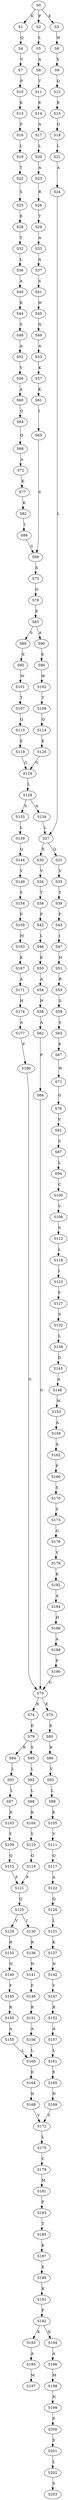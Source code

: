 strict digraph  {
	S0 -> S1 [ label = K ];
	S0 -> S2 [ label = P ];
	S0 -> S3 [ label = E ];
	S1 -> S4 [ label = Q ];
	S2 -> S5 [ label = L ];
	S3 -> S6 [ label = W ];
	S4 -> S7 [ label = V ];
	S5 -> S8 [ label = A ];
	S6 -> S9 [ label = V ];
	S7 -> S10 [ label = P ];
	S8 -> S11 [ label = T ];
	S9 -> S12 [ label = Q ];
	S10 -> S13 [ label = K ];
	S11 -> S14 [ label = E ];
	S12 -> S15 [ label = E ];
	S13 -> S16 [ label = P ];
	S14 -> S17 [ label = A ];
	S15 -> S18 [ label = G ];
	S16 -> S19 [ label = L ];
	S17 -> S20 [ label = L ];
	S18 -> S21 [ label = L ];
	S19 -> S22 [ label = T ];
	S20 -> S23 [ label = A ];
	S21 -> S24 [ label = A ];
	S22 -> S25 [ label = S ];
	S23 -> S26 [ label = R ];
	S24 -> S27 [ label = L ];
	S25 -> S28 [ label = E ];
	S26 -> S29 [ label = T ];
	S27 -> S30 [ label = E ];
	S27 -> S31 [ label = Q ];
	S28 -> S32 [ label = T ];
	S29 -> S33 [ label = A ];
	S30 -> S34 [ label = V ];
	S31 -> S35 [ label = V ];
	S32 -> S36 [ label = L ];
	S33 -> S37 [ label = A ];
	S34 -> S38 [ label = T ];
	S35 -> S39 [ label = T ];
	S36 -> S40 [ label = A ];
	S37 -> S41 [ label = S ];
	S38 -> S42 [ label = F ];
	S39 -> S43 [ label = F ];
	S40 -> S44 [ label = K ];
	S41 -> S45 [ label = H ];
	S42 -> S46 [ label = L ];
	S43 -> S47 [ label = I ];
	S44 -> S48 [ label = S ];
	S45 -> S49 [ label = Q ];
	S46 -> S50 [ label = K ];
	S47 -> S51 [ label = H ];
	S48 -> S52 [ label = A ];
	S49 -> S53 [ label = A ];
	S50 -> S54 [ label = A ];
	S51 -> S55 [ label = R ];
	S52 -> S56 [ label = V ];
	S53 -> S57 [ label = K ];
	S54 -> S58 [ label = H ];
	S55 -> S59 [ label = S ];
	S56 -> S60 [ label = A ];
	S57 -> S61 [ label = K ];
	S58 -> S62 [ label = A ];
	S59 -> S63 [ label = S ];
	S60 -> S64 [ label = Q ];
	S61 -> S65 [ label = I ];
	S62 -> S66 [ label = P ];
	S63 -> S67 [ label = E ];
	S64 -> S68 [ label = Q ];
	S65 -> S69 [ label = S ];
	S66 -> S70 [ label = G ];
	S67 -> S71 [ label = W ];
	S68 -> S72 [ label = A ];
	S69 -> S73 [ label = S ];
	S70 -> S74 [ label = R ];
	S70 -> S75 [ label = E ];
	S71 -> S76 [ label = G ];
	S72 -> S77 [ label = K ];
	S73 -> S78 [ label = G ];
	S74 -> S79 [ label = E ];
	S75 -> S80 [ label = E ];
	S76 -> S81 [ label = V ];
	S77 -> S82 [ label = K ];
	S78 -> S83 [ label = E ];
	S79 -> S84 [ label = R ];
	S79 -> S85 [ label = S ];
	S80 -> S86 [ label = R ];
	S81 -> S87 [ label = S ];
	S82 -> S88 [ label = I ];
	S83 -> S89 [ label = S ];
	S83 -> S90 [ label = A ];
	S84 -> S91 [ label = L ];
	S85 -> S92 [ label = L ];
	S86 -> S93 [ label = V ];
	S87 -> S94 [ label = L ];
	S88 -> S69 [ label = S ];
	S89 -> S95 [ label = E ];
	S90 -> S96 [ label = E ];
	S91 -> S97 [ label = L ];
	S92 -> S98 [ label = L ];
	S93 -> S99 [ label = L ];
	S94 -> S100 [ label = C ];
	S95 -> S101 [ label = W ];
	S96 -> S102 [ label = W ];
	S97 -> S103 [ label = K ];
	S98 -> S104 [ label = K ];
	S99 -> S105 [ label = K ];
	S100 -> S106 [ label = V ];
	S101 -> S107 [ label = T ];
	S102 -> S108 [ label = T ];
	S103 -> S109 [ label = Y ];
	S104 -> S110 [ label = Y ];
	S105 -> S111 [ label = Y ];
	S106 -> S112 [ label = S ];
	S107 -> S113 [ label = Q ];
	S108 -> S114 [ label = Q ];
	S109 -> S115 [ label = Q ];
	S110 -> S116 [ label = Q ];
	S111 -> S117 [ label = Q ];
	S112 -> S118 [ label = L ];
	S113 -> S119 [ label = E ];
	S114 -> S120 [ label = E ];
	S115 -> S121 [ label = P ];
	S116 -> S121 [ label = P ];
	S117 -> S122 [ label = A ];
	S118 -> S123 [ label = I ];
	S119 -> S124 [ label = G ];
	S120 -> S124 [ label = G ];
	S121 -> S125 [ label = Q ];
	S122 -> S126 [ label = Q ];
	S123 -> S127 [ label = F ];
	S124 -> S128 [ label = L ];
	S125 -> S129 [ label = V ];
	S125 -> S130 [ label = I ];
	S126 -> S131 [ label = L ];
	S127 -> S132 [ label = S ];
	S128 -> S133 [ label = S ];
	S128 -> S134 [ label = A ];
	S129 -> S135 [ label = R ];
	S130 -> S136 [ label = R ];
	S131 -> S137 [ label = K ];
	S132 -> S138 [ label = L ];
	S133 -> S139 [ label = L ];
	S134 -> S27 [ label = L ];
	S135 -> S140 [ label = N ];
	S136 -> S141 [ label = N ];
	S137 -> S142 [ label = N ];
	S138 -> S143 [ label = D ];
	S139 -> S144 [ label = Q ];
	S140 -> S145 [ label = F ];
	S141 -> S146 [ label = F ];
	S142 -> S147 [ label = Y ];
	S143 -> S148 [ label = A ];
	S144 -> S149 [ label = V ];
	S145 -> S150 [ label = R ];
	S146 -> S151 [ label = R ];
	S147 -> S152 [ label = R ];
	S148 -> S153 [ label = W ];
	S149 -> S154 [ label = S ];
	S150 -> S155 [ label = A ];
	S151 -> S156 [ label = A ];
	S152 -> S157 [ label = A ];
	S153 -> S158 [ label = A ];
	S154 -> S159 [ label = F ];
	S155 -> S160 [ label = L ];
	S156 -> S160 [ label = L ];
	S157 -> S161 [ label = L ];
	S158 -> S162 [ label = A ];
	S159 -> S163 [ label = M ];
	S160 -> S164 [ label = E ];
	S161 -> S165 [ label = E ];
	S162 -> S166 [ label = P ];
	S163 -> S167 [ label = K ];
	S164 -> S168 [ label = N ];
	S165 -> S169 [ label = N ];
	S166 -> S170 [ label = S ];
	S167 -> S171 [ label = A ];
	S168 -> S172 [ label = V ];
	S169 -> S172 [ label = V ];
	S170 -> S173 [ label = S ];
	S171 -> S174 [ label = H ];
	S172 -> S175 [ label = L ];
	S173 -> S176 [ label = G ];
	S174 -> S177 [ label = A ];
	S175 -> S178 [ label = C ];
	S176 -> S179 [ label = V ];
	S177 -> S180 [ label = P ];
	S178 -> S181 [ label = M ];
	S179 -> S182 [ label = K ];
	S180 -> S70 [ label = G ];
	S181 -> S183 [ label = P ];
	S182 -> S184 [ label = A ];
	S183 -> S185 [ label = T ];
	S184 -> S186 [ label = H ];
	S185 -> S187 [ label = K ];
	S186 -> S188 [ label = A ];
	S187 -> S189 [ label = E ];
	S188 -> S190 [ label = P ];
	S189 -> S191 [ label = K ];
	S190 -> S70 [ label = G ];
	S191 -> S192 [ label = P ];
	S192 -> S193 [ label = K ];
	S192 -> S194 [ label = N ];
	S193 -> S195 [ label = A ];
	S194 -> S196 [ label = A ];
	S195 -> S197 [ label = M ];
	S196 -> S198 [ label = M ];
	S198 -> S199 [ label = N ];
	S199 -> S200 [ label = E ];
	S200 -> S201 [ label = E ];
	S201 -> S202 [ label = L ];
	S202 -> S203 [ label = S ];
}
